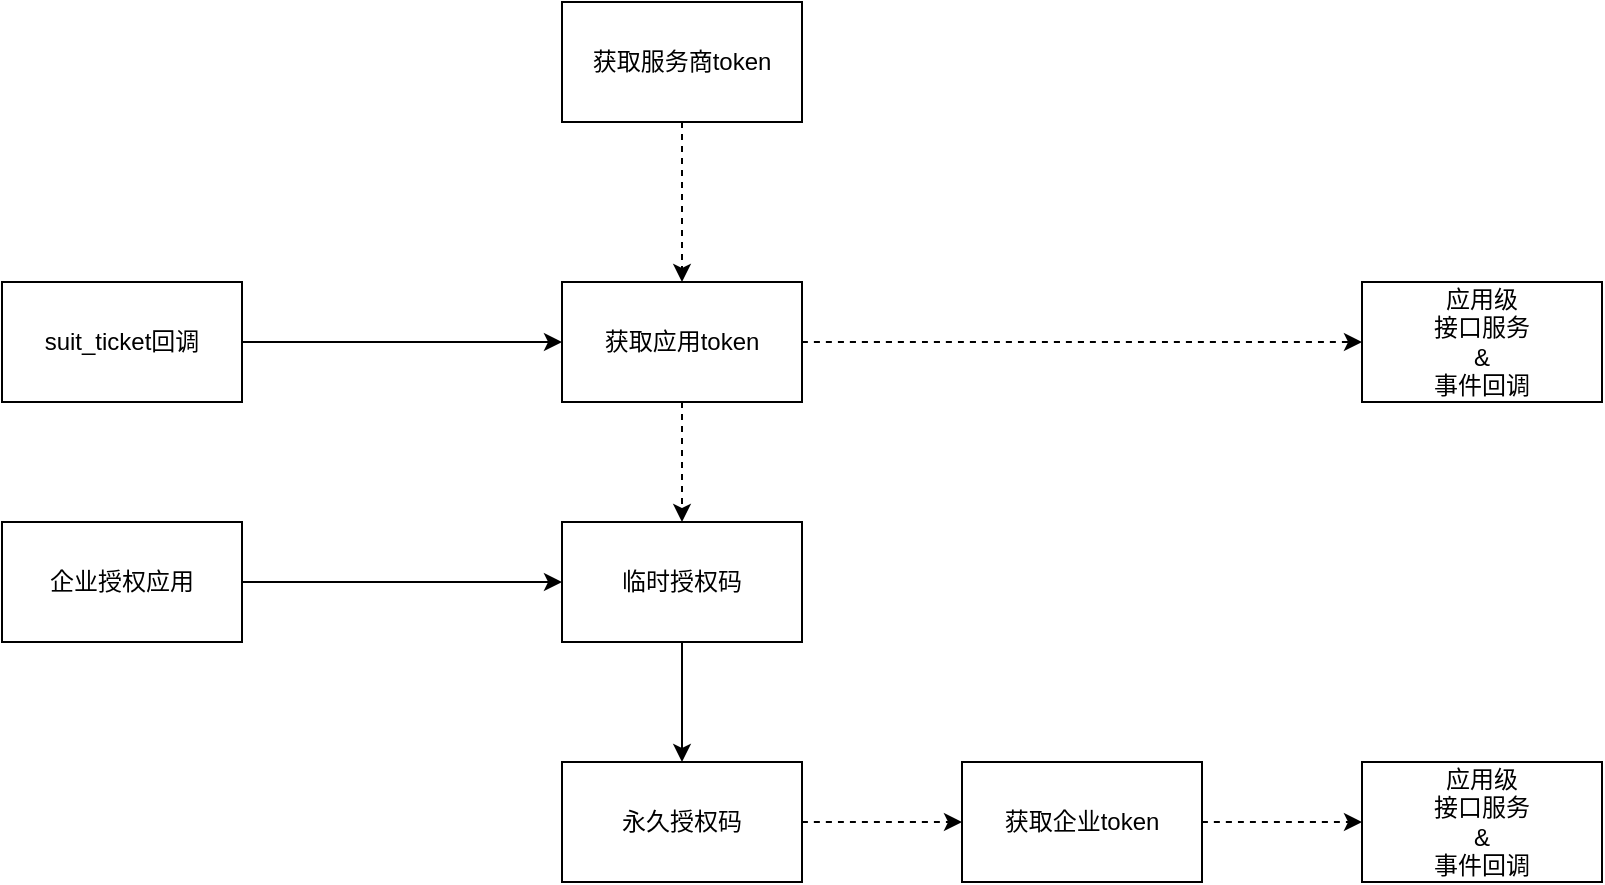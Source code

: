 <mxfile version="12.8.1" type="github">
  <diagram id="cpUhCOu6Bws-PT-K-9d0" name="第 1 页">
    <mxGraphModel dx="1711" dy="741" grid="1" gridSize="10" guides="1" tooltips="1" connect="1" arrows="1" fold="1" page="1" pageScale="1" pageWidth="1400" pageHeight="850" math="0" shadow="0">
      <root>
        <mxCell id="0" />
        <mxCell id="1" parent="0" />
        <mxCell id="CkZjMgSzo_3_K3JumcUO-7" style="edgeStyle=orthogonalEdgeStyle;rounded=0;orthogonalLoop=1;jettySize=auto;html=1;exitX=0.5;exitY=1;exitDx=0;exitDy=0;entryX=0.5;entryY=0;entryDx=0;entryDy=0;dashed=1;" edge="1" parent="1" source="CkZjMgSzo_3_K3JumcUO-1" target="CkZjMgSzo_3_K3JumcUO-2">
          <mxGeometry relative="1" as="geometry" />
        </mxCell>
        <mxCell id="CkZjMgSzo_3_K3JumcUO-1" value="获取服务商token" style="rounded=0;whiteSpace=wrap;html=1;" vertex="1" parent="1">
          <mxGeometry x="480" y="60" width="120" height="60" as="geometry" />
        </mxCell>
        <mxCell id="CkZjMgSzo_3_K3JumcUO-10" style="edgeStyle=orthogonalEdgeStyle;rounded=0;orthogonalLoop=1;jettySize=auto;html=1;exitX=0.5;exitY=1;exitDx=0;exitDy=0;entryX=0.5;entryY=0;entryDx=0;entryDy=0;dashed=1;" edge="1" parent="1" source="CkZjMgSzo_3_K3JumcUO-2" target="CkZjMgSzo_3_K3JumcUO-15">
          <mxGeometry relative="1" as="geometry" />
        </mxCell>
        <mxCell id="CkZjMgSzo_3_K3JumcUO-31" style="edgeStyle=orthogonalEdgeStyle;curved=1;orthogonalLoop=1;jettySize=auto;html=1;exitX=1;exitY=0.5;exitDx=0;exitDy=0;entryX=0;entryY=0.5;entryDx=0;entryDy=0;dashed=1;" edge="1" parent="1" source="CkZjMgSzo_3_K3JumcUO-2" target="CkZjMgSzo_3_K3JumcUO-5">
          <mxGeometry relative="1" as="geometry" />
        </mxCell>
        <mxCell id="CkZjMgSzo_3_K3JumcUO-2" value="获取应用token" style="rounded=0;whiteSpace=wrap;html=1;" vertex="1" parent="1">
          <mxGeometry x="480" y="200" width="120" height="60" as="geometry" />
        </mxCell>
        <mxCell id="CkZjMgSzo_3_K3JumcUO-33" style="edgeStyle=orthogonalEdgeStyle;curved=1;orthogonalLoop=1;jettySize=auto;html=1;exitX=1;exitY=0.5;exitDx=0;exitDy=0;entryX=0;entryY=0.5;entryDx=0;entryDy=0;dashed=1;" edge="1" parent="1" source="CkZjMgSzo_3_K3JumcUO-3" target="CkZjMgSzo_3_K3JumcUO-27">
          <mxGeometry relative="1" as="geometry" />
        </mxCell>
        <mxCell id="CkZjMgSzo_3_K3JumcUO-3" value="获取企业token" style="rounded=0;whiteSpace=wrap;html=1;" vertex="1" parent="1">
          <mxGeometry x="680" y="440" width="120" height="60" as="geometry" />
        </mxCell>
        <mxCell id="CkZjMgSzo_3_K3JumcUO-5" value="应用级&lt;br&gt;接口服务&lt;br&gt;&amp;amp;&lt;br&gt;事件回调" style="rounded=0;whiteSpace=wrap;html=1;gradientColor=#ffffff;" vertex="1" parent="1">
          <mxGeometry x="880" y="200" width="120" height="60" as="geometry" />
        </mxCell>
        <mxCell id="CkZjMgSzo_3_K3JumcUO-25" style="edgeStyle=orthogonalEdgeStyle;curved=1;orthogonalLoop=1;jettySize=auto;html=1;exitX=0.5;exitY=1;exitDx=0;exitDy=0;" edge="1" parent="1" source="CkZjMgSzo_3_K3JumcUO-15" target="CkZjMgSzo_3_K3JumcUO-24">
          <mxGeometry relative="1" as="geometry" />
        </mxCell>
        <mxCell id="CkZjMgSzo_3_K3JumcUO-26" style="edgeStyle=orthogonalEdgeStyle;curved=1;orthogonalLoop=1;jettySize=auto;html=1;exitX=1;exitY=0.5;exitDx=0;exitDy=0;entryX=0;entryY=0.5;entryDx=0;entryDy=0;dashed=1;" edge="1" parent="1" source="CkZjMgSzo_3_K3JumcUO-24" target="CkZjMgSzo_3_K3JumcUO-3">
          <mxGeometry relative="1" as="geometry" />
        </mxCell>
        <mxCell id="CkZjMgSzo_3_K3JumcUO-15" value="临时授权码" style="rounded=0;whiteSpace=wrap;html=1;" vertex="1" parent="1">
          <mxGeometry x="480" y="320" width="120" height="60" as="geometry" />
        </mxCell>
        <mxCell id="CkZjMgSzo_3_K3JumcUO-17" style="edgeStyle=orthogonalEdgeStyle;orthogonalLoop=1;jettySize=auto;html=1;exitX=1;exitY=0.5;exitDx=0;exitDy=0;entryX=0;entryY=0.5;entryDx=0;entryDy=0;curved=1;" edge="1" parent="1" source="CkZjMgSzo_3_K3JumcUO-16" target="CkZjMgSzo_3_K3JumcUO-15">
          <mxGeometry relative="1" as="geometry" />
        </mxCell>
        <mxCell id="CkZjMgSzo_3_K3JumcUO-16" value="企业授权应用" style="rounded=0;whiteSpace=wrap;html=1;" vertex="1" parent="1">
          <mxGeometry x="200" y="320" width="120" height="60" as="geometry" />
        </mxCell>
        <mxCell id="CkZjMgSzo_3_K3JumcUO-24" value="永久授权码" style="rounded=0;whiteSpace=wrap;html=1;gradientColor=#ffffff;" vertex="1" parent="1">
          <mxGeometry x="480" y="440" width="120" height="60" as="geometry" />
        </mxCell>
        <mxCell id="CkZjMgSzo_3_K3JumcUO-27" value="应用级&lt;br&gt;接口服务&lt;br&gt;&amp;amp;&lt;br&gt;事件回调" style="rounded=0;whiteSpace=wrap;html=1;gradientColor=#ffffff;" vertex="1" parent="1">
          <mxGeometry x="880" y="440" width="120" height="60" as="geometry" />
        </mxCell>
        <mxCell id="CkZjMgSzo_3_K3JumcUO-35" style="edgeStyle=orthogonalEdgeStyle;curved=1;orthogonalLoop=1;jettySize=auto;html=1;exitX=1;exitY=0.5;exitDx=0;exitDy=0;entryX=0;entryY=0.5;entryDx=0;entryDy=0;" edge="1" parent="1" source="CkZjMgSzo_3_K3JumcUO-34" target="CkZjMgSzo_3_K3JumcUO-2">
          <mxGeometry relative="1" as="geometry" />
        </mxCell>
        <mxCell id="CkZjMgSzo_3_K3JumcUO-34" value="suit_ticket回调" style="rounded=0;whiteSpace=wrap;html=1;gradientColor=#ffffff;" vertex="1" parent="1">
          <mxGeometry x="200" y="200" width="120" height="60" as="geometry" />
        </mxCell>
      </root>
    </mxGraphModel>
  </diagram>
</mxfile>

